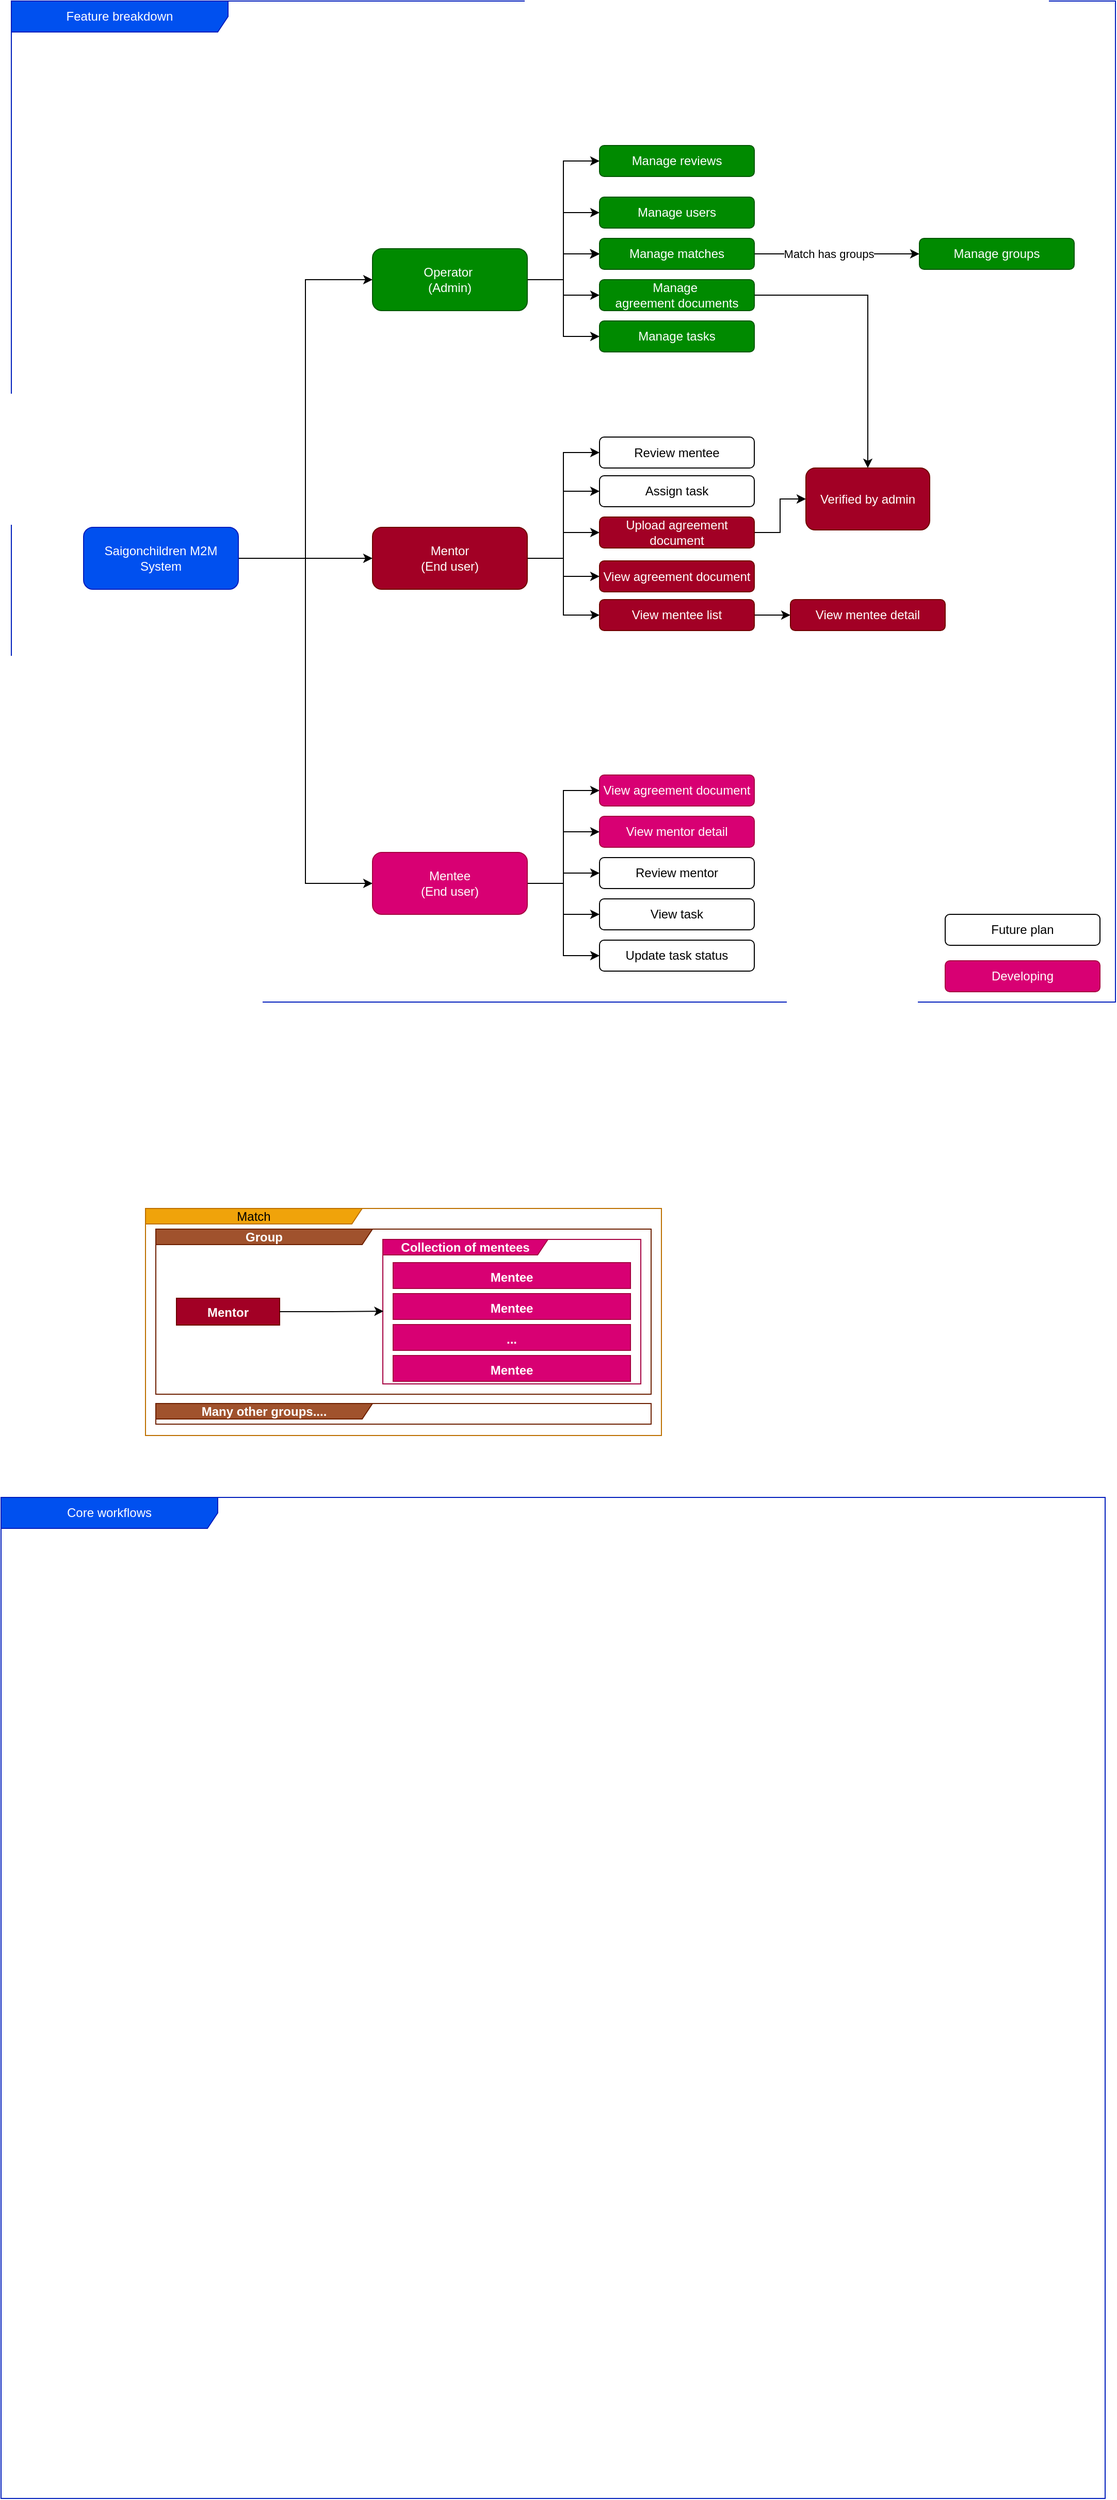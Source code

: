 <mxfile version="26.0.12">
  <diagram name="Page-1" id="9zVKBY60DjA3LiJ9msCD">
    <mxGraphModel dx="1877" dy="1831" grid="1" gridSize="10" guides="1" tooltips="1" connect="1" arrows="1" fold="1" page="1" pageScale="1" pageWidth="827" pageHeight="1169" math="0" shadow="0">
      <root>
        <mxCell id="0" />
        <mxCell id="1" parent="0" />
        <mxCell id="8znH28T3EN4sUPZHB0bJ-5" style="edgeStyle=orthogonalEdgeStyle;rounded=0;orthogonalLoop=1;jettySize=auto;html=1;entryX=0;entryY=0.5;entryDx=0;entryDy=0;" parent="1" source="8znH28T3EN4sUPZHB0bJ-1" target="8znH28T3EN4sUPZHB0bJ-2" edge="1">
          <mxGeometry relative="1" as="geometry" />
        </mxCell>
        <mxCell id="8znH28T3EN4sUPZHB0bJ-32" style="edgeStyle=orthogonalEdgeStyle;rounded=0;orthogonalLoop=1;jettySize=auto;html=1;entryX=0;entryY=0.5;entryDx=0;entryDy=0;" parent="1" source="8znH28T3EN4sUPZHB0bJ-1" target="8znH28T3EN4sUPZHB0bJ-30" edge="1">
          <mxGeometry relative="1" as="geometry" />
        </mxCell>
        <mxCell id="8znH28T3EN4sUPZHB0bJ-60" style="edgeStyle=orthogonalEdgeStyle;rounded=0;orthogonalLoop=1;jettySize=auto;html=1;entryX=0;entryY=0.5;entryDx=0;entryDy=0;" parent="1" source="8znH28T3EN4sUPZHB0bJ-1" target="8znH28T3EN4sUPZHB0bJ-31" edge="1">
          <mxGeometry relative="1" as="geometry" />
        </mxCell>
        <mxCell id="8znH28T3EN4sUPZHB0bJ-1" value="Saigonchildren M2M&lt;div&gt;System&lt;/div&gt;" style="rounded=1;whiteSpace=wrap;html=1;fillColor=#0050ef;fontColor=#ffffff;strokeColor=#001DBC;" parent="1" vertex="1">
          <mxGeometry x="-70" y="300" width="150" height="60" as="geometry" />
        </mxCell>
        <mxCell id="8znH28T3EN4sUPZHB0bJ-24" style="edgeStyle=orthogonalEdgeStyle;rounded=0;orthogonalLoop=1;jettySize=auto;html=1;entryX=0;entryY=0.5;entryDx=0;entryDy=0;" parent="1" source="8znH28T3EN4sUPZHB0bJ-2" target="8znH28T3EN4sUPZHB0bJ-14" edge="1">
          <mxGeometry relative="1" as="geometry" />
        </mxCell>
        <mxCell id="8znH28T3EN4sUPZHB0bJ-27" style="edgeStyle=orthogonalEdgeStyle;rounded=0;orthogonalLoop=1;jettySize=auto;html=1;entryX=0;entryY=0.5;entryDx=0;entryDy=0;" parent="1" source="8znH28T3EN4sUPZHB0bJ-2" target="8znH28T3EN4sUPZHB0bJ-26" edge="1">
          <mxGeometry relative="1" as="geometry">
            <mxPoint x="420" y="150" as="targetPoint" />
          </mxGeometry>
        </mxCell>
        <mxCell id="8znH28T3EN4sUPZHB0bJ-29" style="edgeStyle=orthogonalEdgeStyle;rounded=0;orthogonalLoop=1;jettySize=auto;html=1;entryX=0;entryY=0.5;entryDx=0;entryDy=0;" parent="1" source="8znH28T3EN4sUPZHB0bJ-2" target="8znH28T3EN4sUPZHB0bJ-28" edge="1">
          <mxGeometry relative="1" as="geometry" />
        </mxCell>
        <mxCell id="8znH28T3EN4sUPZHB0bJ-66" value="" style="edgeStyle=orthogonalEdgeStyle;rounded=0;orthogonalLoop=1;jettySize=auto;html=1;" parent="1" source="8znH28T3EN4sUPZHB0bJ-2" target="8znH28T3EN4sUPZHB0bJ-26" edge="1">
          <mxGeometry relative="1" as="geometry" />
        </mxCell>
        <mxCell id="8znH28T3EN4sUPZHB0bJ-67" value="" style="edgeStyle=orthogonalEdgeStyle;rounded=0;orthogonalLoop=1;jettySize=auto;html=1;" parent="1" source="8znH28T3EN4sUPZHB0bJ-2" target="8znH28T3EN4sUPZHB0bJ-26" edge="1">
          <mxGeometry relative="1" as="geometry" />
        </mxCell>
        <mxCell id="8znH28T3EN4sUPZHB0bJ-68" value="" style="edgeStyle=orthogonalEdgeStyle;rounded=0;orthogonalLoop=1;jettySize=auto;html=1;" parent="1" source="8znH28T3EN4sUPZHB0bJ-2" target="8znH28T3EN4sUPZHB0bJ-26" edge="1">
          <mxGeometry relative="1" as="geometry" />
        </mxCell>
        <mxCell id="8znH28T3EN4sUPZHB0bJ-69" value="" style="edgeStyle=orthogonalEdgeStyle;rounded=0;orthogonalLoop=1;jettySize=auto;html=1;" parent="1" source="8znH28T3EN4sUPZHB0bJ-2" target="8znH28T3EN4sUPZHB0bJ-26" edge="1">
          <mxGeometry relative="1" as="geometry" />
        </mxCell>
        <mxCell id="8znH28T3EN4sUPZHB0bJ-77" style="edgeStyle=orthogonalEdgeStyle;rounded=0;orthogonalLoop=1;jettySize=auto;html=1;entryX=0;entryY=0.5;entryDx=0;entryDy=0;" parent="1" source="8znH28T3EN4sUPZHB0bJ-2" target="8znH28T3EN4sUPZHB0bJ-76" edge="1">
          <mxGeometry relative="1" as="geometry" />
        </mxCell>
        <mxCell id="8znH28T3EN4sUPZHB0bJ-90" style="edgeStyle=orthogonalEdgeStyle;rounded=0;orthogonalLoop=1;jettySize=auto;html=1;entryX=0;entryY=0.5;entryDx=0;entryDy=0;" parent="1" source="8znH28T3EN4sUPZHB0bJ-2" target="8znH28T3EN4sUPZHB0bJ-89" edge="1">
          <mxGeometry relative="1" as="geometry" />
        </mxCell>
        <mxCell id="8znH28T3EN4sUPZHB0bJ-2" value="Operator&amp;nbsp;&lt;div&gt;(Admin)&lt;/div&gt;" style="rounded=1;whiteSpace=wrap;html=1;fillColor=#008a00;fontColor=#ffffff;strokeColor=#005700;" parent="1" vertex="1">
          <mxGeometry x="210" y="30" width="150" height="60" as="geometry" />
        </mxCell>
        <mxCell id="8znH28T3EN4sUPZHB0bJ-14" value="Manage users" style="rounded=1;whiteSpace=wrap;html=1;fillColor=#008a00;fontColor=#ffffff;strokeColor=#005700;" parent="1" vertex="1">
          <mxGeometry x="430" y="-20" width="150" height="30" as="geometry" />
        </mxCell>
        <mxCell id="8znH28T3EN4sUPZHB0bJ-42" value="" style="edgeStyle=orthogonalEdgeStyle;rounded=0;orthogonalLoop=1;jettySize=auto;html=1;" parent="1" source="8znH28T3EN4sUPZHB0bJ-26" target="8znH28T3EN4sUPZHB0bJ-41" edge="1">
          <mxGeometry relative="1" as="geometry" />
        </mxCell>
        <mxCell id="8znH28T3EN4sUPZHB0bJ-43" value="Match has groups" style="edgeLabel;html=1;align=center;verticalAlign=middle;resizable=0;points=[];" parent="8znH28T3EN4sUPZHB0bJ-42" vertex="1" connectable="0">
          <mxGeometry x="-0.224" y="1" relative="1" as="geometry">
            <mxPoint x="10" y="1" as="offset" />
          </mxGeometry>
        </mxCell>
        <mxCell id="8znH28T3EN4sUPZHB0bJ-26" value="Manage matches" style="rounded=1;whiteSpace=wrap;html=1;fillColor=#008a00;fontColor=#ffffff;strokeColor=#005700;" parent="1" vertex="1">
          <mxGeometry x="430" y="20" width="150" height="30" as="geometry" />
        </mxCell>
        <mxCell id="8xedd0uy6txZsNd1IDv_-3" style="edgeStyle=orthogonalEdgeStyle;rounded=0;orthogonalLoop=1;jettySize=auto;html=1;" edge="1" parent="1" source="8znH28T3EN4sUPZHB0bJ-28" target="8xedd0uy6txZsNd1IDv_-1">
          <mxGeometry relative="1" as="geometry" />
        </mxCell>
        <mxCell id="8znH28T3EN4sUPZHB0bJ-28" value="Manage&amp;nbsp;&lt;div&gt;agreement documents&lt;/div&gt;" style="rounded=1;whiteSpace=wrap;html=1;fillColor=#008a00;fontColor=#ffffff;strokeColor=#005700;" parent="1" vertex="1">
          <mxGeometry x="430" y="60" width="150" height="30" as="geometry" />
        </mxCell>
        <mxCell id="8znH28T3EN4sUPZHB0bJ-35" value="" style="edgeStyle=orthogonalEdgeStyle;rounded=0;orthogonalLoop=1;jettySize=auto;html=1;entryX=0;entryY=0.5;entryDx=0;entryDy=0;" parent="1" source="8znH28T3EN4sUPZHB0bJ-30" target="8znH28T3EN4sUPZHB0bJ-36" edge="1">
          <mxGeometry relative="1" as="geometry">
            <mxPoint x="440" y="320.029" as="targetPoint" />
          </mxGeometry>
        </mxCell>
        <mxCell id="8znH28T3EN4sUPZHB0bJ-65" style="edgeStyle=orthogonalEdgeStyle;rounded=0;orthogonalLoop=1;jettySize=auto;html=1;entryX=0;entryY=0.5;entryDx=0;entryDy=0;" parent="1" source="8znH28T3EN4sUPZHB0bJ-30" target="8znH28T3EN4sUPZHB0bJ-62" edge="1">
          <mxGeometry relative="1" as="geometry" />
        </mxCell>
        <mxCell id="8znH28T3EN4sUPZHB0bJ-75" style="edgeStyle=orthogonalEdgeStyle;rounded=0;orthogonalLoop=1;jettySize=auto;html=1;entryX=0;entryY=0.5;entryDx=0;entryDy=0;" parent="1" source="8znH28T3EN4sUPZHB0bJ-30" target="8znH28T3EN4sUPZHB0bJ-74" edge="1">
          <mxGeometry relative="1" as="geometry" />
        </mxCell>
        <mxCell id="8znH28T3EN4sUPZHB0bJ-84" value="" style="edgeStyle=orthogonalEdgeStyle;rounded=0;orthogonalLoop=1;jettySize=auto;html=1;entryX=0;entryY=0.5;entryDx=0;entryDy=0;" parent="1" source="8znH28T3EN4sUPZHB0bJ-30" target="8znH28T3EN4sUPZHB0bJ-37" edge="1">
          <mxGeometry relative="1" as="geometry" />
        </mxCell>
        <mxCell id="8znH28T3EN4sUPZHB0bJ-86" style="edgeStyle=orthogonalEdgeStyle;rounded=0;orthogonalLoop=1;jettySize=auto;html=1;entryX=0;entryY=0.5;entryDx=0;entryDy=0;" parent="1" source="8znH28T3EN4sUPZHB0bJ-30" target="8znH28T3EN4sUPZHB0bJ-85" edge="1">
          <mxGeometry relative="1" as="geometry" />
        </mxCell>
        <mxCell id="8znH28T3EN4sUPZHB0bJ-30" value="Mentor&lt;br&gt;(End user)" style="rounded=1;whiteSpace=wrap;html=1;fillColor=#a20025;fontColor=#ffffff;strokeColor=#6F0000;" parent="1" vertex="1">
          <mxGeometry x="210" y="300" width="150" height="60" as="geometry" />
        </mxCell>
        <mxCell id="8znH28T3EN4sUPZHB0bJ-59" style="edgeStyle=orthogonalEdgeStyle;rounded=0;orthogonalLoop=1;jettySize=auto;html=1;entryX=0;entryY=0.5;entryDx=0;entryDy=0;" parent="1" source="8znH28T3EN4sUPZHB0bJ-31" target="8znH28T3EN4sUPZHB0bJ-56" edge="1">
          <mxGeometry relative="1" as="geometry" />
        </mxCell>
        <mxCell id="8znH28T3EN4sUPZHB0bJ-80" style="edgeStyle=orthogonalEdgeStyle;rounded=0;orthogonalLoop=1;jettySize=auto;html=1;entryX=0;entryY=0.5;entryDx=0;entryDy=0;" parent="1" source="8znH28T3EN4sUPZHB0bJ-31" target="8znH28T3EN4sUPZHB0bJ-79" edge="1">
          <mxGeometry relative="1" as="geometry" />
        </mxCell>
        <mxCell id="8znH28T3EN4sUPZHB0bJ-82" style="edgeStyle=orthogonalEdgeStyle;rounded=0;orthogonalLoop=1;jettySize=auto;html=1;entryX=0;entryY=0.5;entryDx=0;entryDy=0;" parent="1" source="8znH28T3EN4sUPZHB0bJ-31" target="8znH28T3EN4sUPZHB0bJ-81" edge="1">
          <mxGeometry relative="1" as="geometry" />
        </mxCell>
        <mxCell id="8znH28T3EN4sUPZHB0bJ-88" style="edgeStyle=orthogonalEdgeStyle;rounded=0;orthogonalLoop=1;jettySize=auto;html=1;entryX=0;entryY=0.5;entryDx=0;entryDy=0;" parent="1" source="8znH28T3EN4sUPZHB0bJ-31" target="8znH28T3EN4sUPZHB0bJ-87" edge="1">
          <mxGeometry relative="1" as="geometry" />
        </mxCell>
        <mxCell id="8xedd0uy6txZsNd1IDv_-8" style="edgeStyle=orthogonalEdgeStyle;rounded=0;orthogonalLoop=1;jettySize=auto;html=1;entryX=0;entryY=0.5;entryDx=0;entryDy=0;" edge="1" parent="1" source="8znH28T3EN4sUPZHB0bJ-31" target="8znH28T3EN4sUPZHB0bJ-54">
          <mxGeometry relative="1" as="geometry" />
        </mxCell>
        <mxCell id="8znH28T3EN4sUPZHB0bJ-31" value="Mentee&lt;br&gt;(End user)" style="rounded=1;whiteSpace=wrap;html=1;fillColor=#d80073;fontColor=#ffffff;strokeColor=#A50040;" parent="1" vertex="1">
          <mxGeometry x="210" y="615" width="150" height="60" as="geometry" />
        </mxCell>
        <mxCell id="8znH28T3EN4sUPZHB0bJ-36" value="View agreement document" style="rounded=1;whiteSpace=wrap;html=1;fillColor=#a20025;fontColor=#ffffff;strokeColor=#6F0000;" parent="1" vertex="1">
          <mxGeometry x="430" y="332.5" width="150" height="30" as="geometry" />
        </mxCell>
        <mxCell id="8xedd0uy6txZsNd1IDv_-9" style="edgeStyle=orthogonalEdgeStyle;rounded=0;orthogonalLoop=1;jettySize=auto;html=1;entryX=0;entryY=0.5;entryDx=0;entryDy=0;" edge="1" parent="1" source="8znH28T3EN4sUPZHB0bJ-37" target="8znH28T3EN4sUPZHB0bJ-45">
          <mxGeometry relative="1" as="geometry" />
        </mxCell>
        <mxCell id="8znH28T3EN4sUPZHB0bJ-37" value="View mentee list" style="rounded=1;whiteSpace=wrap;html=1;fillColor=#a20025;fontColor=#ffffff;strokeColor=#6F0000;" parent="1" vertex="1">
          <mxGeometry x="430" y="370" width="150" height="30" as="geometry" />
        </mxCell>
        <mxCell id="8znH28T3EN4sUPZHB0bJ-41" value="Manage groups" style="rounded=1;whiteSpace=wrap;html=1;fillColor=#008a00;fontColor=#ffffff;strokeColor=#005700;" parent="1" vertex="1">
          <mxGeometry x="740" y="20" width="150" height="30" as="geometry" />
        </mxCell>
        <mxCell id="8znH28T3EN4sUPZHB0bJ-45" value="View mentee detail" style="rounded=1;whiteSpace=wrap;html=1;fillColor=#a20025;fontColor=#ffffff;strokeColor=#6F0000;" parent="1" vertex="1">
          <mxGeometry x="615" y="370" width="150" height="30" as="geometry" />
        </mxCell>
        <mxCell id="8znH28T3EN4sUPZHB0bJ-54" value="View agreement document" style="rounded=1;whiteSpace=wrap;html=1;fillColor=#d80073;fontColor=#ffffff;strokeColor=#A50040;" parent="1" vertex="1">
          <mxGeometry x="430" y="540" width="150" height="30" as="geometry" />
        </mxCell>
        <mxCell id="8znH28T3EN4sUPZHB0bJ-56" value="View mentor detail" style="rounded=1;whiteSpace=wrap;html=1;fillColor=#d80073;fontColor=#ffffff;strokeColor=#A50040;" parent="1" vertex="1">
          <mxGeometry x="430" y="580" width="150" height="30" as="geometry" />
        </mxCell>
        <mxCell id="8xedd0uy6txZsNd1IDv_-2" value="" style="edgeStyle=orthogonalEdgeStyle;rounded=0;orthogonalLoop=1;jettySize=auto;html=1;" edge="1" parent="1" source="8znH28T3EN4sUPZHB0bJ-62" target="8xedd0uy6txZsNd1IDv_-1">
          <mxGeometry relative="1" as="geometry" />
        </mxCell>
        <mxCell id="8znH28T3EN4sUPZHB0bJ-62" value="Upload agreement document" style="rounded=1;whiteSpace=wrap;html=1;fillColor=#a20025;fontColor=#ffffff;strokeColor=#6F0000;" parent="1" vertex="1">
          <mxGeometry x="430" y="290" width="150" height="30" as="geometry" />
        </mxCell>
        <mxCell id="8znH28T3EN4sUPZHB0bJ-74" value="Assign task" style="rounded=1;whiteSpace=wrap;html=1;" parent="1" vertex="1">
          <mxGeometry x="430" y="250" width="150" height="30" as="geometry" />
        </mxCell>
        <mxCell id="8znH28T3EN4sUPZHB0bJ-76" value="Manage tasks" style="rounded=1;whiteSpace=wrap;html=1;fillColor=#008a00;fontColor=#ffffff;strokeColor=#005700;" parent="1" vertex="1">
          <mxGeometry x="430" y="100" width="150" height="30" as="geometry" />
        </mxCell>
        <mxCell id="8znH28T3EN4sUPZHB0bJ-79" value="View task" style="rounded=1;whiteSpace=wrap;html=1;" parent="1" vertex="1">
          <mxGeometry x="430" y="660" width="150" height="30" as="geometry" />
        </mxCell>
        <mxCell id="8znH28T3EN4sUPZHB0bJ-81" value="Update task status" style="rounded=1;whiteSpace=wrap;html=1;" parent="1" vertex="1">
          <mxGeometry x="430" y="700" width="150" height="30" as="geometry" />
        </mxCell>
        <mxCell id="8znH28T3EN4sUPZHB0bJ-85" value="Review mentee" style="rounded=1;whiteSpace=wrap;html=1;" parent="1" vertex="1">
          <mxGeometry x="430" y="212.5" width="150" height="30" as="geometry" />
        </mxCell>
        <mxCell id="8znH28T3EN4sUPZHB0bJ-87" value="Review mentor" style="rounded=1;whiteSpace=wrap;html=1;" parent="1" vertex="1">
          <mxGeometry x="430" y="620" width="150" height="30" as="geometry" />
        </mxCell>
        <mxCell id="8znH28T3EN4sUPZHB0bJ-89" value="Manage reviews" style="rounded=1;whiteSpace=wrap;html=1;fillColor=#008a00;fontColor=#ffffff;strokeColor=#005700;" parent="1" vertex="1">
          <mxGeometry x="430" y="-70" width="150" height="30" as="geometry" />
        </mxCell>
        <mxCell id="8znH28T3EN4sUPZHB0bJ-93" value="Feature breakdown" style="shape=umlFrame;whiteSpace=wrap;html=1;pointerEvents=0;width=210;height=30;fillColor=#0050ef;fontColor=#ffffff;strokeColor=#001DBC;" parent="1" vertex="1">
          <mxGeometry x="-140" y="-210" width="1070" height="970" as="geometry" />
        </mxCell>
        <mxCell id="8znH28T3EN4sUPZHB0bJ-114" value="Match" style="shape=umlFrame;whiteSpace=wrap;html=1;pointerEvents=0;width=210;height=15;fillColor=#f0a30a;fontColor=#000000;strokeColor=#BD7000;" parent="1" vertex="1">
          <mxGeometry x="-10" y="960" width="500" height="220" as="geometry" />
        </mxCell>
        <mxCell id="8znH28T3EN4sUPZHB0bJ-118" value="Mentor" style="text;strokeColor=#6F0000;fillColor=#a20025;align=center;verticalAlign=top;spacingLeft=4;spacingRight=4;overflow=hidden;rotatable=0;points=[[0,0.5],[1,0.5]];portConstraint=eastwest;whiteSpace=wrap;html=1;fontColor=#ffffff;fontStyle=1" parent="1" vertex="1">
          <mxGeometry x="20" y="1047" width="100" height="26" as="geometry" />
        </mxCell>
        <mxCell id="8znH28T3EN4sUPZHB0bJ-128" value="Collection of mentees" style="shape=umlFrame;whiteSpace=wrap;html=1;pointerEvents=0;width=160;height=15;fillColor=#d80073;fontColor=#ffffff;strokeColor=#A50040;fontStyle=1" parent="1" vertex="1">
          <mxGeometry x="220" y="990" width="250" height="140" as="geometry" />
        </mxCell>
        <mxCell id="8znH28T3EN4sUPZHB0bJ-135" value="" style="group;fontStyle=1" parent="1" vertex="1" connectable="0">
          <mxGeometry x="230" y="1012.5" width="230" height="115" as="geometry" />
        </mxCell>
        <mxCell id="8znH28T3EN4sUPZHB0bJ-130" value="Mentee" style="text;strokeColor=#A50040;fillColor=#d80073;align=center;verticalAlign=top;spacingLeft=4;spacingRight=4;overflow=hidden;rotatable=0;points=[[0,0.5],[1,0.5]];portConstraint=eastwest;whiteSpace=wrap;html=1;fontColor=#ffffff;fontStyle=1" parent="8znH28T3EN4sUPZHB0bJ-135" vertex="1">
          <mxGeometry width="230" height="25" as="geometry" />
        </mxCell>
        <mxCell id="8znH28T3EN4sUPZHB0bJ-132" value="..." style="text;strokeColor=#A50040;fillColor=#d80073;align=center;verticalAlign=top;spacingLeft=4;spacingRight=4;overflow=hidden;rotatable=0;points=[[0,0.5],[1,0.5]];portConstraint=eastwest;whiteSpace=wrap;html=1;fontColor=#ffffff;fontStyle=1" parent="8znH28T3EN4sUPZHB0bJ-135" vertex="1">
          <mxGeometry y="60" width="230" height="25" as="geometry" />
        </mxCell>
        <mxCell id="8znH28T3EN4sUPZHB0bJ-133" value="Mentee" style="text;strokeColor=#A50040;fillColor=#d80073;align=center;verticalAlign=top;spacingLeft=4;spacingRight=4;overflow=hidden;rotatable=0;points=[[0,0.5],[1,0.5]];portConstraint=eastwest;whiteSpace=wrap;html=1;fontColor=#ffffff;fontStyle=1" parent="8znH28T3EN4sUPZHB0bJ-135" vertex="1">
          <mxGeometry y="30" width="230" height="25" as="geometry" />
        </mxCell>
        <mxCell id="8znH28T3EN4sUPZHB0bJ-134" value="Mentee" style="text;strokeColor=#A50040;fillColor=#d80073;align=center;verticalAlign=top;spacingLeft=4;spacingRight=4;overflow=hidden;rotatable=0;points=[[0,0.5],[1,0.5]];portConstraint=eastwest;whiteSpace=wrap;html=1;fontColor=#ffffff;fontStyle=1" parent="8znH28T3EN4sUPZHB0bJ-135" vertex="1">
          <mxGeometry y="90" width="230" height="25" as="geometry" />
        </mxCell>
        <mxCell id="8znH28T3EN4sUPZHB0bJ-139" style="edgeStyle=orthogonalEdgeStyle;rounded=0;orthogonalLoop=1;jettySize=auto;html=1;entryX=0.003;entryY=0.497;entryDx=0;entryDy=0;entryPerimeter=0;fontStyle=1" parent="1" source="8znH28T3EN4sUPZHB0bJ-118" target="8znH28T3EN4sUPZHB0bJ-128" edge="1">
          <mxGeometry relative="1" as="geometry" />
        </mxCell>
        <mxCell id="8znH28T3EN4sUPZHB0bJ-141" value="Group" style="shape=umlFrame;whiteSpace=wrap;html=1;pointerEvents=0;width=210;height=15;fillColor=#a0522d;fontColor=#ffffff;strokeColor=#6D1F00;fontStyle=1" parent="1" vertex="1">
          <mxGeometry y="980" width="480" height="160" as="geometry" />
        </mxCell>
        <mxCell id="8znH28T3EN4sUPZHB0bJ-143" value="Many other groups...." style="shape=umlFrame;whiteSpace=wrap;html=1;pointerEvents=0;width=210;height=15;fillColor=#a0522d;fontColor=#ffffff;strokeColor=#6D1F00;fontStyle=1" parent="1" vertex="1">
          <mxGeometry y="1149" width="480" height="20" as="geometry" />
        </mxCell>
        <mxCell id="95qLPdirkcVenrKnkuxv-2" value="Core workflows" style="shape=umlFrame;whiteSpace=wrap;html=1;pointerEvents=0;width=210;height=30;fillColor=#0050ef;fontColor=#ffffff;strokeColor=#001DBC;" parent="1" vertex="1">
          <mxGeometry x="-150" y="1240" width="1070" height="970" as="geometry" />
        </mxCell>
        <mxCell id="8xedd0uy6txZsNd1IDv_-1" value="Verified by admin" style="whiteSpace=wrap;html=1;fillColor=#a20025;strokeColor=#6F0000;fontColor=#ffffff;rounded=1;" vertex="1" parent="1">
          <mxGeometry x="630" y="242.5" width="120" height="60" as="geometry" />
        </mxCell>
        <mxCell id="8xedd0uy6txZsNd1IDv_-11" value="Future plan" style="rounded=1;whiteSpace=wrap;html=1;" vertex="1" parent="1">
          <mxGeometry x="765" y="675" width="150" height="30" as="geometry" />
        </mxCell>
        <mxCell id="8xedd0uy6txZsNd1IDv_-12" value="Developing" style="rounded=1;whiteSpace=wrap;html=1;fillColor=#d80073;fontColor=#ffffff;strokeColor=#A50040;" vertex="1" parent="1">
          <mxGeometry x="765" y="720" width="150" height="30" as="geometry" />
        </mxCell>
      </root>
    </mxGraphModel>
  </diagram>
</mxfile>
